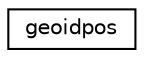 digraph "Graphical Class Hierarchy"
{
 // INTERACTIVE_SVG=YES
  edge [fontname="Helvetica",fontsize="10",labelfontname="Helvetica",labelfontsize="10"];
  node [fontname="Helvetica",fontsize="10",shape=record];
  rankdir="LR";
  Node0 [label="geoidpos",height=0.2,width=0.4,color="black", fillcolor="white", style="filled",URL="$structgeoidpos.html",tooltip="Geodetic position structure. "];
}
